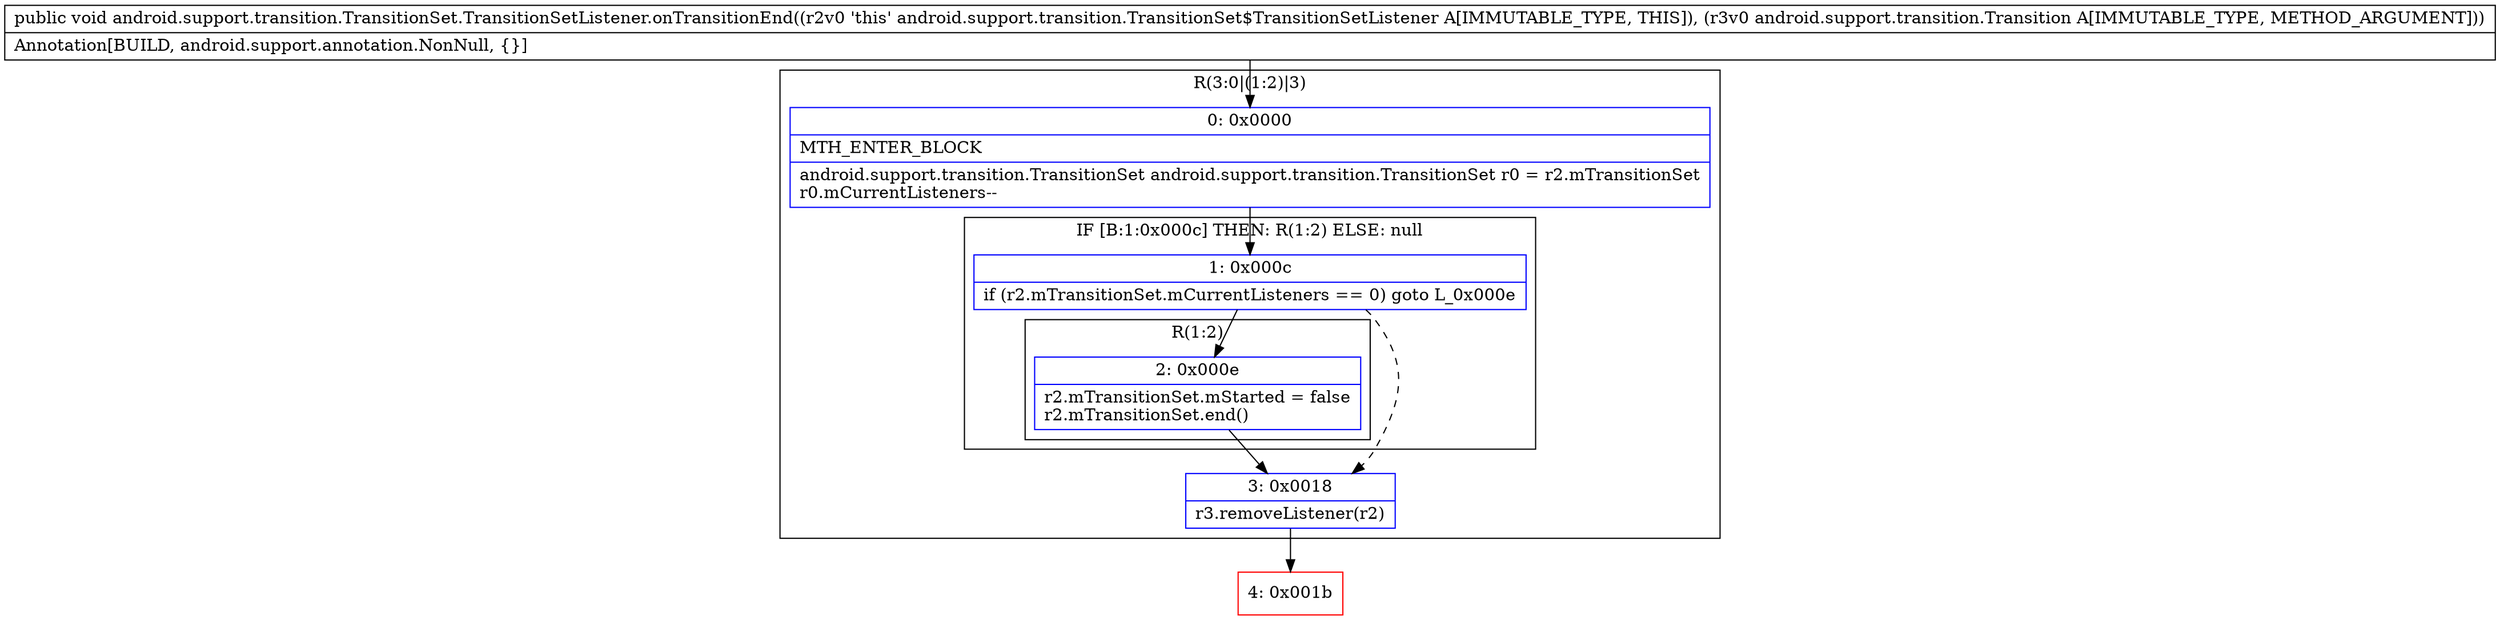 digraph "CFG forandroid.support.transition.TransitionSet.TransitionSetListener.onTransitionEnd(Landroid\/support\/transition\/Transition;)V" {
subgraph cluster_Region_45499929 {
label = "R(3:0|(1:2)|3)";
node [shape=record,color=blue];
Node_0 [shape=record,label="{0\:\ 0x0000|MTH_ENTER_BLOCK\l|android.support.transition.TransitionSet android.support.transition.TransitionSet r0 = r2.mTransitionSet\lr0.mCurrentListeners\-\-\l}"];
subgraph cluster_IfRegion_417262920 {
label = "IF [B:1:0x000c] THEN: R(1:2) ELSE: null";
node [shape=record,color=blue];
Node_1 [shape=record,label="{1\:\ 0x000c|if (r2.mTransitionSet.mCurrentListeners == 0) goto L_0x000e\l}"];
subgraph cluster_Region_1977869252 {
label = "R(1:2)";
node [shape=record,color=blue];
Node_2 [shape=record,label="{2\:\ 0x000e|r2.mTransitionSet.mStarted = false\lr2.mTransitionSet.end()\l}"];
}
}
Node_3 [shape=record,label="{3\:\ 0x0018|r3.removeListener(r2)\l}"];
}
Node_4 [shape=record,color=red,label="{4\:\ 0x001b}"];
MethodNode[shape=record,label="{public void android.support.transition.TransitionSet.TransitionSetListener.onTransitionEnd((r2v0 'this' android.support.transition.TransitionSet$TransitionSetListener A[IMMUTABLE_TYPE, THIS]), (r3v0 android.support.transition.Transition A[IMMUTABLE_TYPE, METHOD_ARGUMENT]))  | Annotation[BUILD, android.support.annotation.NonNull, \{\}]\l}"];
MethodNode -> Node_0;
Node_0 -> Node_1;
Node_1 -> Node_2;
Node_1 -> Node_3[style=dashed];
Node_2 -> Node_3;
Node_3 -> Node_4;
}

